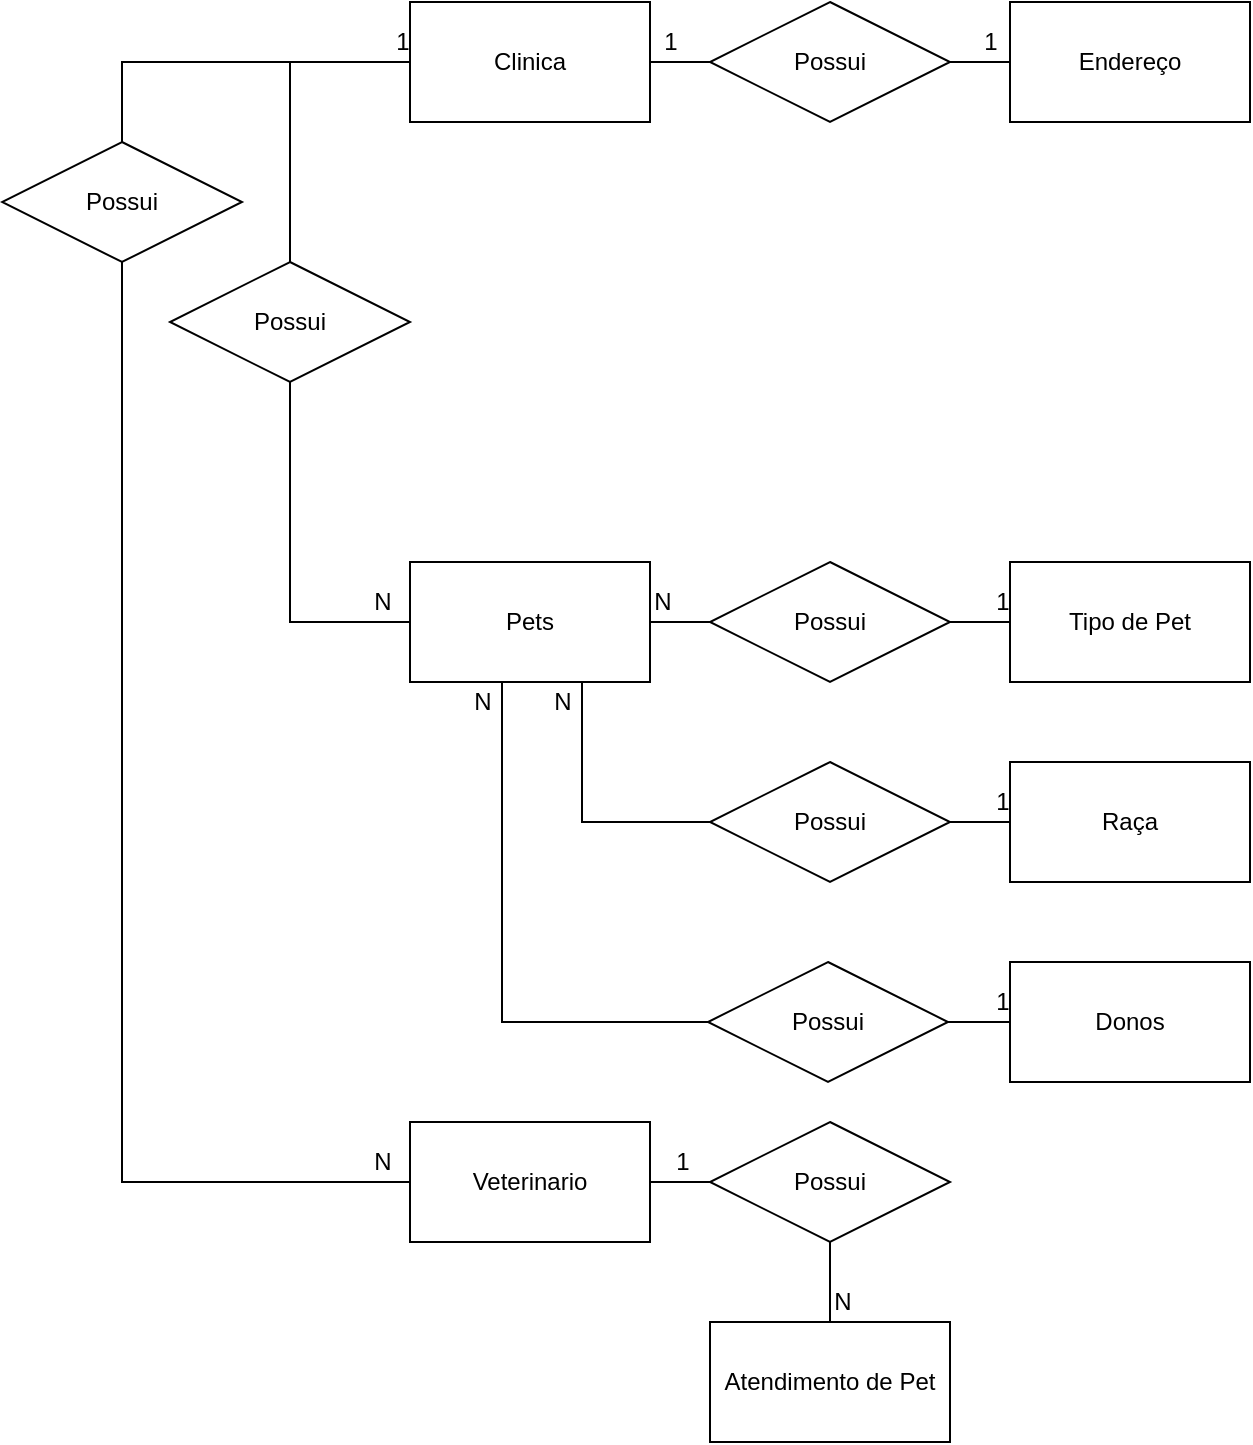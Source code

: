 <mxfile version="14.9.3" type="device"><diagram id="UEDNID4CwrKRMV2eh0zD" name="Page-1"><mxGraphModel dx="942" dy="582" grid="1" gridSize="10" guides="1" tooltips="1" connect="1" arrows="1" fold="1" page="1" pageScale="1" pageWidth="827" pageHeight="1169" math="0" shadow="0"><root><mxCell id="0"/><mxCell id="1" parent="0"/><mxCell id="6xGaWIZq8-b8LXV_Rqd--15" style="edgeStyle=orthogonalEdgeStyle;rounded=0;orthogonalLoop=1;jettySize=auto;html=1;entryX=0;entryY=0.5;entryDx=0;entryDy=0;endArrow=none;endFill=0;" edge="1" parent="1" source="6xGaWIZq8-b8LXV_Rqd--1" target="6xGaWIZq8-b8LXV_Rqd--12"><mxGeometry relative="1" as="geometry"/></mxCell><mxCell id="6xGaWIZq8-b8LXV_Rqd--1" value="Clinica" style="rounded=0;whiteSpace=wrap;html=1;" vertex="1" parent="1"><mxGeometry x="204" y="40" width="120" height="60" as="geometry"/></mxCell><mxCell id="6xGaWIZq8-b8LXV_Rqd--2" value="Endereço" style="rounded=0;whiteSpace=wrap;html=1;" vertex="1" parent="1"><mxGeometry x="504" y="40" width="120" height="60" as="geometry"/></mxCell><mxCell id="6xGaWIZq8-b8LXV_Rqd--26" style="edgeStyle=orthogonalEdgeStyle;rounded=0;orthogonalLoop=1;jettySize=auto;html=1;entryX=0;entryY=0.5;entryDx=0;entryDy=0;endArrow=none;endFill=0;" edge="1" parent="1" source="6xGaWIZq8-b8LXV_Rqd--3" target="6xGaWIZq8-b8LXV_Rqd--21"><mxGeometry relative="1" as="geometry"/></mxCell><mxCell id="6xGaWIZq8-b8LXV_Rqd--27" style="edgeStyle=orthogonalEdgeStyle;rounded=0;orthogonalLoop=1;jettySize=auto;html=1;entryX=0;entryY=0.5;entryDx=0;entryDy=0;endArrow=none;endFill=0;" edge="1" parent="1" source="6xGaWIZq8-b8LXV_Rqd--3" target="6xGaWIZq8-b8LXV_Rqd--23"><mxGeometry relative="1" as="geometry"><Array as="points"><mxPoint x="250" y="550"/></Array></mxGeometry></mxCell><mxCell id="6xGaWIZq8-b8LXV_Rqd--28" style="edgeStyle=orthogonalEdgeStyle;rounded=0;orthogonalLoop=1;jettySize=auto;html=1;entryX=0;entryY=0.5;entryDx=0;entryDy=0;endArrow=none;endFill=0;" edge="1" parent="1" source="6xGaWIZq8-b8LXV_Rqd--3" target="6xGaWIZq8-b8LXV_Rqd--22"><mxGeometry relative="1" as="geometry"><Array as="points"><mxPoint x="290" y="450"/></Array></mxGeometry></mxCell><mxCell id="6xGaWIZq8-b8LXV_Rqd--3" value="Pets" style="rounded=0;whiteSpace=wrap;html=1;" vertex="1" parent="1"><mxGeometry x="204" y="320" width="120" height="60" as="geometry"/></mxCell><mxCell id="6xGaWIZq8-b8LXV_Rqd--33" style="edgeStyle=orthogonalEdgeStyle;rounded=0;orthogonalLoop=1;jettySize=auto;html=1;endArrow=none;endFill=0;" edge="1" parent="1" source="6xGaWIZq8-b8LXV_Rqd--7" target="6xGaWIZq8-b8LXV_Rqd--21"><mxGeometry relative="1" as="geometry"/></mxCell><mxCell id="6xGaWIZq8-b8LXV_Rqd--7" value="Tipo de Pet" style="rounded=0;whiteSpace=wrap;html=1;" vertex="1" parent="1"><mxGeometry x="504" y="320" width="120" height="60" as="geometry"/></mxCell><mxCell id="6xGaWIZq8-b8LXV_Rqd--34" style="edgeStyle=orthogonalEdgeStyle;rounded=0;orthogonalLoop=1;jettySize=auto;html=1;endArrow=none;endFill=0;" edge="1" parent="1" source="6xGaWIZq8-b8LXV_Rqd--8" target="6xGaWIZq8-b8LXV_Rqd--22"><mxGeometry relative="1" as="geometry"/></mxCell><mxCell id="6xGaWIZq8-b8LXV_Rqd--8" value="Raça" style="rounded=0;whiteSpace=wrap;html=1;" vertex="1" parent="1"><mxGeometry x="504" y="420" width="120" height="60" as="geometry"/></mxCell><mxCell id="6xGaWIZq8-b8LXV_Rqd--35" style="edgeStyle=orthogonalEdgeStyle;rounded=0;orthogonalLoop=1;jettySize=auto;html=1;endArrow=none;endFill=0;" edge="1" parent="1" source="6xGaWIZq8-b8LXV_Rqd--9" target="6xGaWIZq8-b8LXV_Rqd--23"><mxGeometry relative="1" as="geometry"/></mxCell><mxCell id="6xGaWIZq8-b8LXV_Rqd--9" value="Donos" style="rounded=0;whiteSpace=wrap;html=1;" vertex="1" parent="1"><mxGeometry x="504" y="520" width="120" height="60" as="geometry"/></mxCell><mxCell id="6xGaWIZq8-b8LXV_Rqd--10" value="Veterinario" style="rounded=0;whiteSpace=wrap;html=1;" vertex="1" parent="1"><mxGeometry x="204" y="600" width="120" height="60" as="geometry"/></mxCell><mxCell id="6xGaWIZq8-b8LXV_Rqd--14" style="edgeStyle=orthogonalEdgeStyle;rounded=0;orthogonalLoop=1;jettySize=auto;html=1;entryX=0;entryY=0.5;entryDx=0;entryDy=0;endArrow=none;endFill=0;" edge="1" parent="1" source="6xGaWIZq8-b8LXV_Rqd--12" target="6xGaWIZq8-b8LXV_Rqd--2"><mxGeometry relative="1" as="geometry"/></mxCell><mxCell id="6xGaWIZq8-b8LXV_Rqd--12" value="Possui" style="shape=rhombus;perimeter=rhombusPerimeter;whiteSpace=wrap;html=1;align=center;" vertex="1" parent="1"><mxGeometry x="354" y="40" width="120" height="60" as="geometry"/></mxCell><mxCell id="6xGaWIZq8-b8LXV_Rqd--16" value="1" style="text;html=1;align=center;verticalAlign=middle;resizable=0;points=[];autosize=1;strokeColor=none;" vertex="1" parent="1"><mxGeometry x="324" y="50" width="20" height="20" as="geometry"/></mxCell><mxCell id="6xGaWIZq8-b8LXV_Rqd--17" value="1" style="text;html=1;align=center;verticalAlign=middle;resizable=0;points=[];autosize=1;strokeColor=none;" vertex="1" parent="1"><mxGeometry x="484" y="50" width="20" height="20" as="geometry"/></mxCell><mxCell id="6xGaWIZq8-b8LXV_Rqd--21" value="Possui" style="shape=rhombus;perimeter=rhombusPerimeter;whiteSpace=wrap;html=1;align=center;" vertex="1" parent="1"><mxGeometry x="354" y="320" width="120" height="60" as="geometry"/></mxCell><mxCell id="6xGaWIZq8-b8LXV_Rqd--22" value="Possui" style="shape=rhombus;perimeter=rhombusPerimeter;whiteSpace=wrap;html=1;align=center;" vertex="1" parent="1"><mxGeometry x="354" y="420" width="120" height="60" as="geometry"/></mxCell><mxCell id="6xGaWIZq8-b8LXV_Rqd--23" value="Possui" style="shape=rhombus;perimeter=rhombusPerimeter;whiteSpace=wrap;html=1;align=center;" vertex="1" parent="1"><mxGeometry x="353" y="520" width="120" height="60" as="geometry"/></mxCell><mxCell id="6xGaWIZq8-b8LXV_Rqd--37" style="edgeStyle=orthogonalEdgeStyle;rounded=0;orthogonalLoop=1;jettySize=auto;html=1;entryX=0;entryY=0.5;entryDx=0;entryDy=0;endArrow=none;endFill=0;" edge="1" parent="1" source="6xGaWIZq8-b8LXV_Rqd--36" target="6xGaWIZq8-b8LXV_Rqd--1"><mxGeometry relative="1" as="geometry"/></mxCell><mxCell id="6xGaWIZq8-b8LXV_Rqd--38" style="edgeStyle=orthogonalEdgeStyle;rounded=0;orthogonalLoop=1;jettySize=auto;html=1;entryX=0;entryY=0.5;entryDx=0;entryDy=0;endArrow=none;endFill=0;" edge="1" parent="1" source="6xGaWIZq8-b8LXV_Rqd--36" target="6xGaWIZq8-b8LXV_Rqd--3"><mxGeometry relative="1" as="geometry"/></mxCell><mxCell id="6xGaWIZq8-b8LXV_Rqd--36" value="Possui" style="shape=rhombus;perimeter=rhombusPerimeter;whiteSpace=wrap;html=1;align=center;" vertex="1" parent="1"><mxGeometry x="84" y="170" width="120" height="60" as="geometry"/></mxCell><mxCell id="6xGaWIZq8-b8LXV_Rqd--39" value="1" style="text;html=1;align=center;verticalAlign=middle;resizable=0;points=[];autosize=1;strokeColor=none;" vertex="1" parent="1"><mxGeometry x="190" y="50" width="20" height="20" as="geometry"/></mxCell><mxCell id="6xGaWIZq8-b8LXV_Rqd--40" value="N" style="text;html=1;align=center;verticalAlign=middle;resizable=0;points=[];autosize=1;strokeColor=none;" vertex="1" parent="1"><mxGeometry x="180" y="330" width="20" height="20" as="geometry"/></mxCell><mxCell id="6xGaWIZq8-b8LXV_Rqd--45" value="N" style="text;html=1;align=center;verticalAlign=middle;resizable=0;points=[];autosize=1;strokeColor=none;" vertex="1" parent="1"><mxGeometry x="320" y="330" width="20" height="20" as="geometry"/></mxCell><mxCell id="6xGaWIZq8-b8LXV_Rqd--46" value="1" style="text;html=1;align=center;verticalAlign=middle;resizable=0;points=[];autosize=1;strokeColor=none;" vertex="1" parent="1"><mxGeometry x="490" y="330" width="20" height="20" as="geometry"/></mxCell><mxCell id="6xGaWIZq8-b8LXV_Rqd--47" value="N" style="text;html=1;align=center;verticalAlign=middle;resizable=0;points=[];autosize=1;strokeColor=none;" vertex="1" parent="1"><mxGeometry x="270" y="380" width="20" height="20" as="geometry"/></mxCell><mxCell id="6xGaWIZq8-b8LXV_Rqd--48" value="1" style="text;html=1;align=center;verticalAlign=middle;resizable=0;points=[];autosize=1;strokeColor=none;" vertex="1" parent="1"><mxGeometry x="490" y="430" width="20" height="20" as="geometry"/></mxCell><mxCell id="6xGaWIZq8-b8LXV_Rqd--49" value="N" style="text;html=1;align=center;verticalAlign=middle;resizable=0;points=[];autosize=1;strokeColor=none;" vertex="1" parent="1"><mxGeometry x="230" y="380" width="20" height="20" as="geometry"/></mxCell><mxCell id="6xGaWIZq8-b8LXV_Rqd--50" value="1" style="text;html=1;align=center;verticalAlign=middle;resizable=0;points=[];autosize=1;strokeColor=none;" vertex="1" parent="1"><mxGeometry x="490" y="530" width="20" height="20" as="geometry"/></mxCell><mxCell id="6xGaWIZq8-b8LXV_Rqd--52" style="edgeStyle=orthogonalEdgeStyle;rounded=0;orthogonalLoop=1;jettySize=auto;html=1;entryX=0;entryY=0.5;entryDx=0;entryDy=0;endArrow=none;endFill=0;" edge="1" parent="1" source="6xGaWIZq8-b8LXV_Rqd--51" target="6xGaWIZq8-b8LXV_Rqd--10"><mxGeometry relative="1" as="geometry"><Array as="points"><mxPoint x="60" y="630"/></Array></mxGeometry></mxCell><mxCell id="6xGaWIZq8-b8LXV_Rqd--53" style="edgeStyle=orthogonalEdgeStyle;rounded=0;orthogonalLoop=1;jettySize=auto;html=1;entryX=0;entryY=0.75;entryDx=0;entryDy=0;endArrow=none;endFill=0;" edge="1" parent="1" source="6xGaWIZq8-b8LXV_Rqd--51" target="6xGaWIZq8-b8LXV_Rqd--1"><mxGeometry relative="1" as="geometry"><Array as="points"><mxPoint x="60" y="70"/><mxPoint x="204" y="70"/></Array></mxGeometry></mxCell><mxCell id="6xGaWIZq8-b8LXV_Rqd--51" value="Possui" style="shape=rhombus;perimeter=rhombusPerimeter;whiteSpace=wrap;html=1;align=center;" vertex="1" parent="1"><mxGeometry y="110" width="120" height="60" as="geometry"/></mxCell><mxCell id="6xGaWIZq8-b8LXV_Rqd--54" value="N" style="text;html=1;align=center;verticalAlign=middle;resizable=0;points=[];autosize=1;strokeColor=none;" vertex="1" parent="1"><mxGeometry x="180" y="610" width="20" height="20" as="geometry"/></mxCell><mxCell id="6xGaWIZq8-b8LXV_Rqd--57" value="" style="edgeStyle=orthogonalEdgeStyle;rounded=0;orthogonalLoop=1;jettySize=auto;html=1;endArrow=none;endFill=0;" edge="1" parent="1" source="6xGaWIZq8-b8LXV_Rqd--55" target="6xGaWIZq8-b8LXV_Rqd--10"><mxGeometry relative="1" as="geometry"/></mxCell><mxCell id="6xGaWIZq8-b8LXV_Rqd--58" value="" style="edgeStyle=orthogonalEdgeStyle;rounded=0;orthogonalLoop=1;jettySize=auto;html=1;endArrow=none;endFill=0;" edge="1" parent="1" source="6xGaWIZq8-b8LXV_Rqd--55" target="6xGaWIZq8-b8LXV_Rqd--56"><mxGeometry relative="1" as="geometry"/></mxCell><mxCell id="6xGaWIZq8-b8LXV_Rqd--55" value="Possui" style="shape=rhombus;perimeter=rhombusPerimeter;whiteSpace=wrap;html=1;align=center;" vertex="1" parent="1"><mxGeometry x="354" y="600" width="120" height="60" as="geometry"/></mxCell><mxCell id="6xGaWIZq8-b8LXV_Rqd--56" value="Atendimento de Pet" style="rounded=0;whiteSpace=wrap;html=1;" vertex="1" parent="1"><mxGeometry x="354" y="700" width="120" height="60" as="geometry"/></mxCell><mxCell id="6xGaWIZq8-b8LXV_Rqd--59" value="1" style="text;html=1;align=center;verticalAlign=middle;resizable=0;points=[];autosize=1;strokeColor=none;" vertex="1" parent="1"><mxGeometry x="330" y="610" width="20" height="20" as="geometry"/></mxCell><mxCell id="6xGaWIZq8-b8LXV_Rqd--60" value="N" style="text;html=1;align=center;verticalAlign=middle;resizable=0;points=[];autosize=1;strokeColor=none;" vertex="1" parent="1"><mxGeometry x="410" y="680" width="20" height="20" as="geometry"/></mxCell></root></mxGraphModel></diagram></mxfile>
